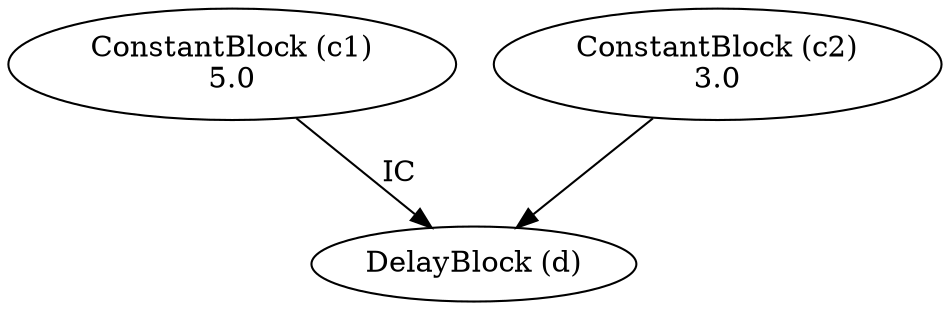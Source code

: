 digraph graphname
{c1 [label="ConstantBlock (c1)\n5.0"];
c2 [label="ConstantBlock (c2)\n3.0"];
d [label="DelayBlock (d)"];
c1 -> d [label="IC"];
c2 -> d [label=""];

}